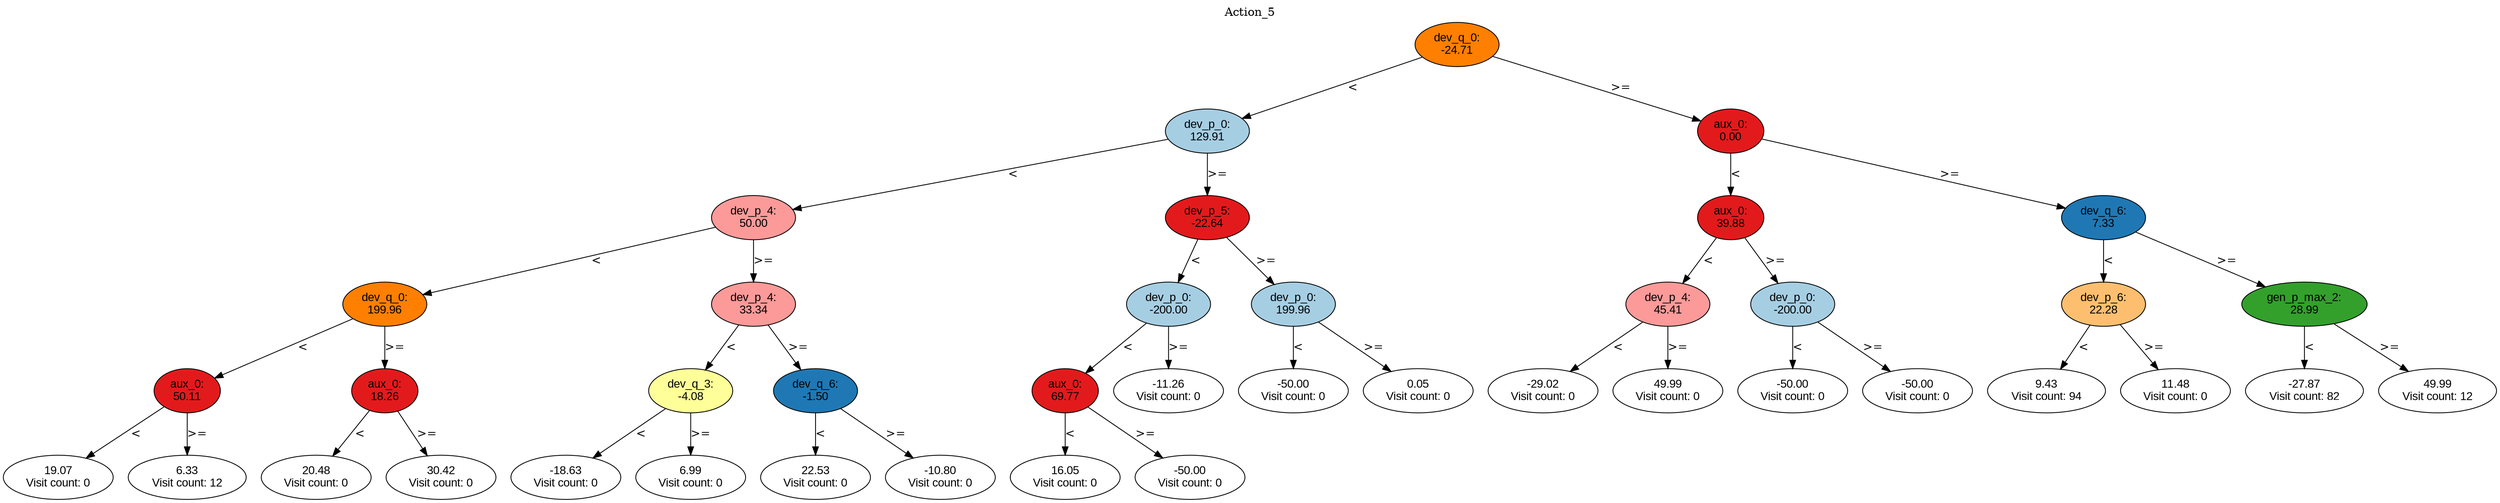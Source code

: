 digraph BST {
    node [fontname="Arial" style=filled colorscheme=paired12];
    0 [ label = "dev_q_0:
-24.71" fillcolor=8];
    1 [ label = "dev_p_0:
129.91" fillcolor=1];
    2 [ label = "dev_p_4:
50.00" fillcolor=5];
    3 [ label = "dev_q_0:
199.96" fillcolor=8];
    4 [ label = "aux_0:
50.11" fillcolor=6];
    5 [ label = "19.07
Visit count: 0" fillcolor=white];
    6 [ label = "6.33
Visit count: 12" fillcolor=white];
    7 [ label = "aux_0:
18.26" fillcolor=6];
    8 [ label = "20.48
Visit count: 0" fillcolor=white];
    9 [ label = "30.42
Visit count: 0" fillcolor=white];
    10 [ label = "dev_p_4:
33.34" fillcolor=5];
    11 [ label = "dev_q_3:
-4.08" fillcolor=11];
    12 [ label = "-18.63
Visit count: 0" fillcolor=white];
    13 [ label = "6.99
Visit count: 0" fillcolor=white];
    14 [ label = "dev_q_6:
-1.50" fillcolor=2];
    15 [ label = "22.53
Visit count: 0" fillcolor=white];
    16 [ label = "-10.80
Visit count: 0" fillcolor=white];
    17 [ label = "dev_p_5:
-22.64" fillcolor=6];
    18 [ label = "dev_p_0:
-200.00" fillcolor=1];
    19 [ label = "aux_0:
69.77" fillcolor=6];
    20 [ label = "16.05
Visit count: 0" fillcolor=white];
    21 [ label = "-50.00
Visit count: 0" fillcolor=white];
    22 [ label = "-11.26
Visit count: 0" fillcolor=white];
    23 [ label = "dev_p_0:
199.96" fillcolor=1];
    24 [ label = "-50.00
Visit count: 0" fillcolor=white];
    25 [ label = "0.05
Visit count: 0" fillcolor=white];
    26 [ label = "aux_0:
0.00" fillcolor=6];
    27 [ label = "aux_0:
39.88" fillcolor=6];
    28 [ label = "dev_p_4:
45.41" fillcolor=5];
    29 [ label = "-29.02
Visit count: 0" fillcolor=white];
    30 [ label = "49.99
Visit count: 0" fillcolor=white];
    31 [ label = "dev_p_0:
-200.00" fillcolor=1];
    32 [ label = "-50.00
Visit count: 0" fillcolor=white];
    33 [ label = "-50.00
Visit count: 0" fillcolor=white];
    34 [ label = "dev_q_6:
7.33" fillcolor=2];
    35 [ label = "dev_p_6:
22.28" fillcolor=7];
    36 [ label = "9.43
Visit count: 94" fillcolor=white];
    37 [ label = "11.48
Visit count: 0" fillcolor=white];
    38 [ label = "gen_p_max_2:
28.99" fillcolor=4];
    39 [ label = "-27.87
Visit count: 82" fillcolor=white];
    40 [ label = "49.99
Visit count: 12" fillcolor=white];

    0  -> 1[ label = "<"];
    0  -> 26[ label = ">="];
    1  -> 2[ label = "<"];
    1  -> 17[ label = ">="];
    2  -> 3[ label = "<"];
    2  -> 10[ label = ">="];
    3  -> 4[ label = "<"];
    3  -> 7[ label = ">="];
    4  -> 5[ label = "<"];
    4  -> 6[ label = ">="];
    7  -> 8[ label = "<"];
    7  -> 9[ label = ">="];
    10  -> 11[ label = "<"];
    10  -> 14[ label = ">="];
    11  -> 12[ label = "<"];
    11  -> 13[ label = ">="];
    14  -> 15[ label = "<"];
    14  -> 16[ label = ">="];
    17  -> 18[ label = "<"];
    17  -> 23[ label = ">="];
    18  -> 19[ label = "<"];
    18  -> 22[ label = ">="];
    19  -> 20[ label = "<"];
    19  -> 21[ label = ">="];
    23  -> 24[ label = "<"];
    23  -> 25[ label = ">="];
    26  -> 27[ label = "<"];
    26  -> 34[ label = ">="];
    27  -> 28[ label = "<"];
    27  -> 31[ label = ">="];
    28  -> 29[ label = "<"];
    28  -> 30[ label = ">="];
    31  -> 32[ label = "<"];
    31  -> 33[ label = ">="];
    34  -> 35[ label = "<"];
    34  -> 38[ label = ">="];
    35  -> 36[ label = "<"];
    35  -> 37[ label = ">="];
    38  -> 39[ label = "<"];
    38  -> 40[ label = ">="];

    labelloc="t";
    label="Action_5";
}